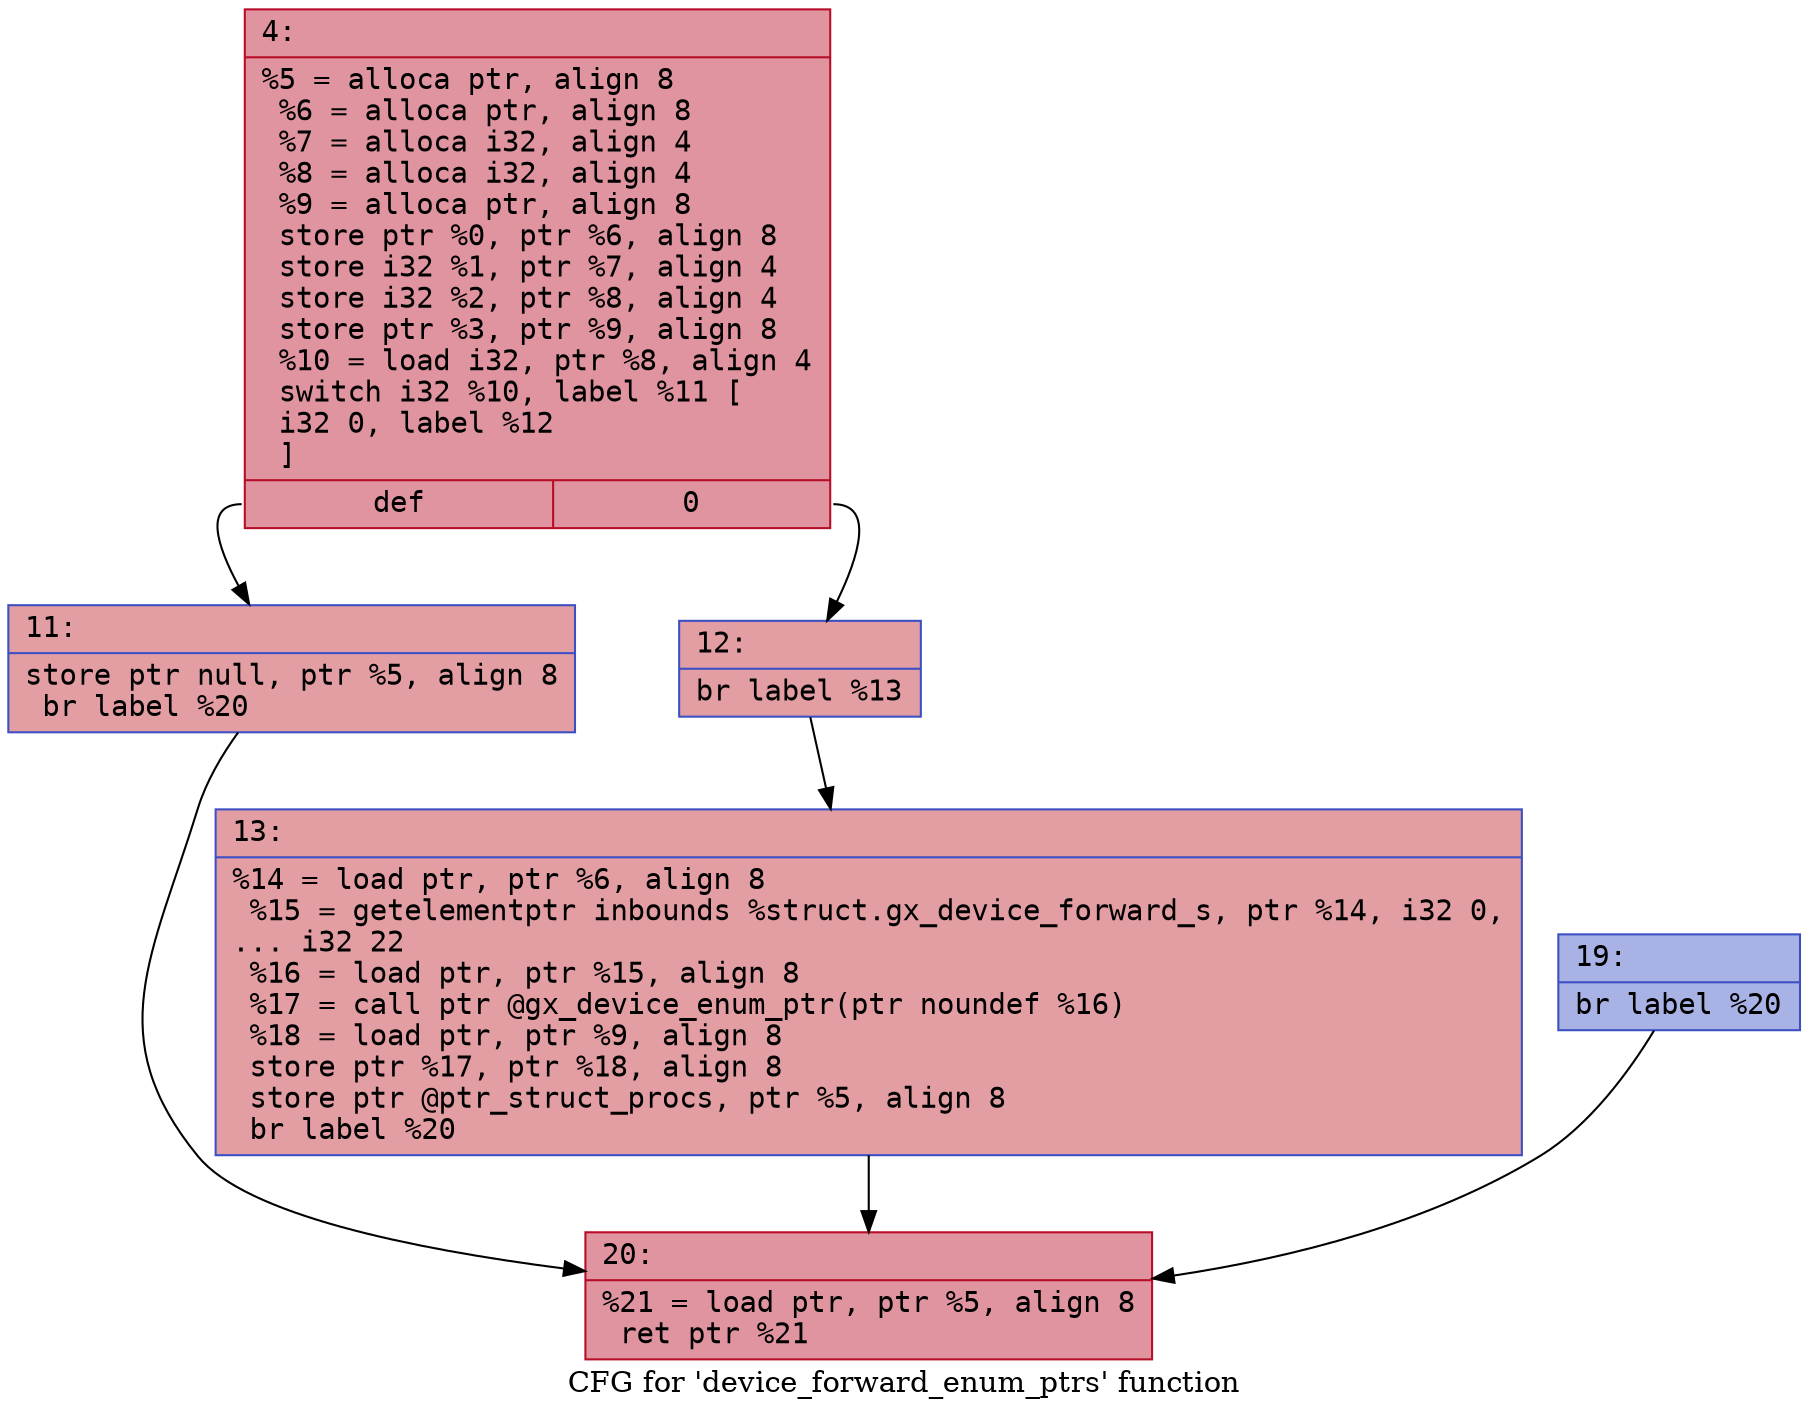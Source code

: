 digraph "CFG for 'device_forward_enum_ptrs' function" {
	label="CFG for 'device_forward_enum_ptrs' function";

	Node0x600001eec6e0 [shape=record,color="#b70d28ff", style=filled, fillcolor="#b70d2870" fontname="Courier",label="{4:\l|  %5 = alloca ptr, align 8\l  %6 = alloca ptr, align 8\l  %7 = alloca i32, align 4\l  %8 = alloca i32, align 4\l  %9 = alloca ptr, align 8\l  store ptr %0, ptr %6, align 8\l  store i32 %1, ptr %7, align 4\l  store i32 %2, ptr %8, align 4\l  store ptr %3, ptr %9, align 8\l  %10 = load i32, ptr %8, align 4\l  switch i32 %10, label %11 [\l    i32 0, label %12\l  ]\l|{<s0>def|<s1>0}}"];
	Node0x600001eec6e0:s0 -> Node0x600001eec730[tooltip="4 -> 11\nProbability 50.00%" ];
	Node0x600001eec6e0:s1 -> Node0x600001eec780[tooltip="4 -> 12\nProbability 50.00%" ];
	Node0x600001eec730 [shape=record,color="#3d50c3ff", style=filled, fillcolor="#be242e70" fontname="Courier",label="{11:\l|  store ptr null, ptr %5, align 8\l  br label %20\l}"];
	Node0x600001eec730 -> Node0x600001eec870[tooltip="11 -> 20\nProbability 100.00%" ];
	Node0x600001eec780 [shape=record,color="#3d50c3ff", style=filled, fillcolor="#be242e70" fontname="Courier",label="{12:\l|  br label %13\l}"];
	Node0x600001eec780 -> Node0x600001eec7d0[tooltip="12 -> 13\nProbability 100.00%" ];
	Node0x600001eec7d0 [shape=record,color="#3d50c3ff", style=filled, fillcolor="#be242e70" fontname="Courier",label="{13:\l|  %14 = load ptr, ptr %6, align 8\l  %15 = getelementptr inbounds %struct.gx_device_forward_s, ptr %14, i32 0,\l... i32 22\l  %16 = load ptr, ptr %15, align 8\l  %17 = call ptr @gx_device_enum_ptr(ptr noundef %16)\l  %18 = load ptr, ptr %9, align 8\l  store ptr %17, ptr %18, align 8\l  store ptr @ptr_struct_procs, ptr %5, align 8\l  br label %20\l}"];
	Node0x600001eec7d0 -> Node0x600001eec870[tooltip="13 -> 20\nProbability 100.00%" ];
	Node0x600001eec820 [shape=record,color="#3d50c3ff", style=filled, fillcolor="#3d50c370" fontname="Courier",label="{19:\l|  br label %20\l}"];
	Node0x600001eec820 -> Node0x600001eec870[tooltip="19 -> 20\nProbability 100.00%" ];
	Node0x600001eec870 [shape=record,color="#b70d28ff", style=filled, fillcolor="#b70d2870" fontname="Courier",label="{20:\l|  %21 = load ptr, ptr %5, align 8\l  ret ptr %21\l}"];
}
